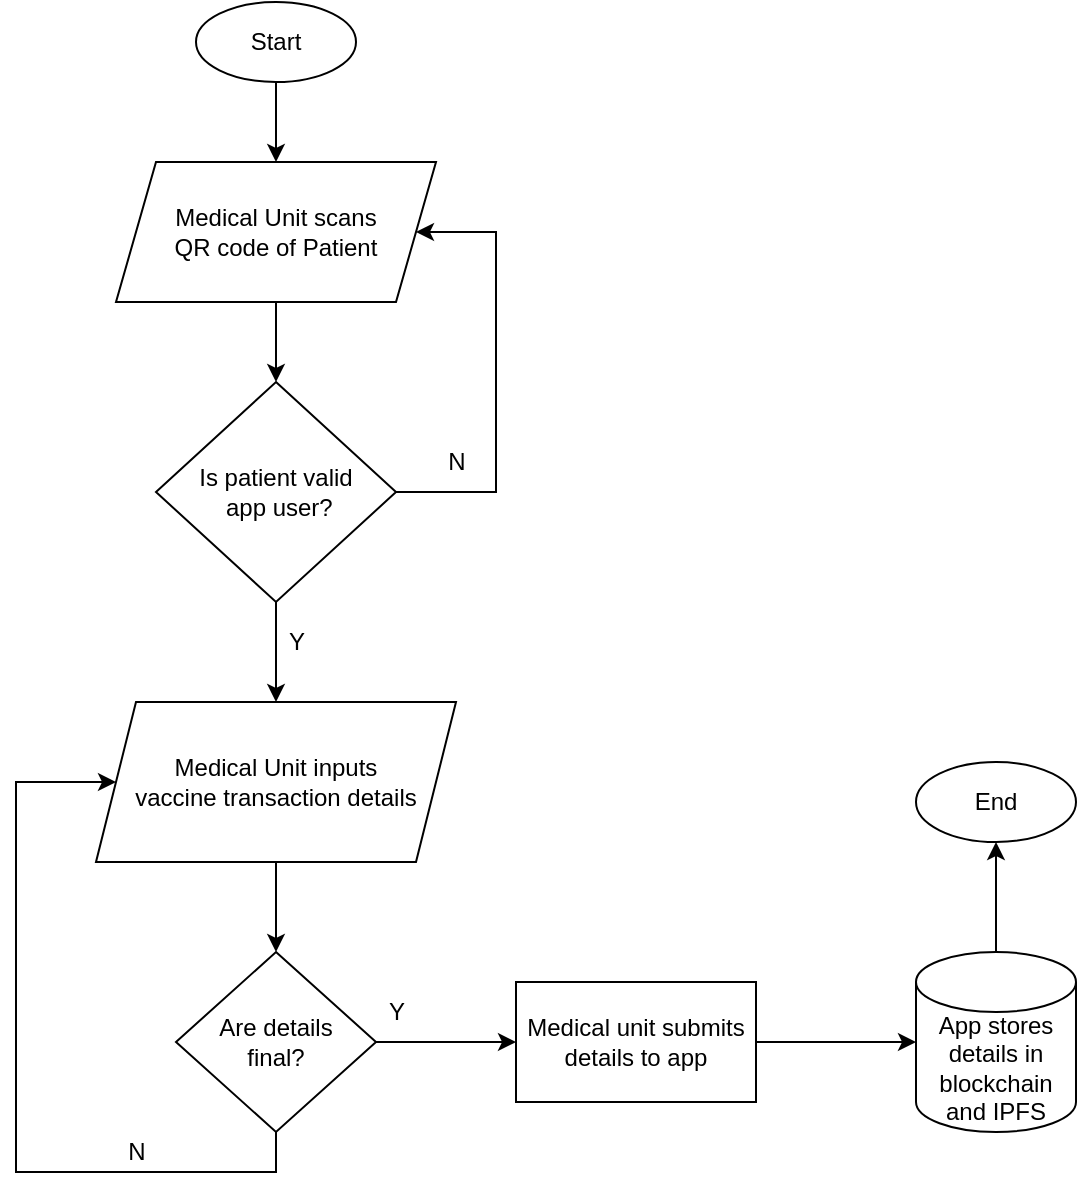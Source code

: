 <mxfile version="17.4.5" type="device"><diagram id="ltahiY0_cUecYW0kCTjt" name="Page-1"><mxGraphModel dx="960" dy="587" grid="0" gridSize="10" guides="1" tooltips="1" connect="1" arrows="1" fold="1" page="1" pageScale="1" pageWidth="827" pageHeight="1169" math="0" shadow="0"><root><mxCell id="0"/><mxCell id="1" parent="0"/><mxCell id="qHxSlZvhzutaAyVDo7rW-11" value="" style="edgeStyle=orthogonalEdgeStyle;rounded=0;orthogonalLoop=1;jettySize=auto;html=1;" parent="1" source="qHxSlZvhzutaAyVDo7rW-1" target="qHxSlZvhzutaAyVDo7rW-2" edge="1"><mxGeometry relative="1" as="geometry"/></mxCell><mxCell id="qHxSlZvhzutaAyVDo7rW-1" value="Start" style="ellipse;whiteSpace=wrap;html=1;" parent="1" vertex="1"><mxGeometry x="250" y="80" width="80" height="40" as="geometry"/></mxCell><mxCell id="qHxSlZvhzutaAyVDo7rW-12" value="" style="edgeStyle=orthogonalEdgeStyle;rounded=0;orthogonalLoop=1;jettySize=auto;html=1;" parent="1" source="qHxSlZvhzutaAyVDo7rW-2" target="qHxSlZvhzutaAyVDo7rW-3" edge="1"><mxGeometry relative="1" as="geometry"/></mxCell><mxCell id="qHxSlZvhzutaAyVDo7rW-2" value="Medical Unit scans &lt;br&gt;QR code of Patient" style="shape=parallelogram;perimeter=parallelogramPerimeter;whiteSpace=wrap;html=1;fixedSize=1;" parent="1" vertex="1"><mxGeometry x="210" y="160" width="160" height="70" as="geometry"/></mxCell><mxCell id="qHxSlZvhzutaAyVDo7rW-13" value="" style="edgeStyle=orthogonalEdgeStyle;rounded=0;orthogonalLoop=1;jettySize=auto;html=1;" parent="1" source="qHxSlZvhzutaAyVDo7rW-3" target="qHxSlZvhzutaAyVDo7rW-4" edge="1"><mxGeometry relative="1" as="geometry"/></mxCell><mxCell id="qHxSlZvhzutaAyVDo7rW-18" style="edgeStyle=orthogonalEdgeStyle;rounded=0;orthogonalLoop=1;jettySize=auto;html=1;entryX=1;entryY=0.5;entryDx=0;entryDy=0;exitX=1;exitY=0.5;exitDx=0;exitDy=0;" parent="1" source="qHxSlZvhzutaAyVDo7rW-3" target="qHxSlZvhzutaAyVDo7rW-2" edge="1"><mxGeometry relative="1" as="geometry"><Array as="points"><mxPoint x="400" y="325"/><mxPoint x="400" y="195"/></Array></mxGeometry></mxCell><mxCell id="qHxSlZvhzutaAyVDo7rW-3" value="Is patient valid&lt;br&gt;&amp;nbsp;app user?" style="rhombus;whiteSpace=wrap;html=1;" parent="1" vertex="1"><mxGeometry x="230" y="270" width="120" height="110" as="geometry"/></mxCell><mxCell id="qHxSlZvhzutaAyVDo7rW-14" value="" style="edgeStyle=orthogonalEdgeStyle;rounded=0;orthogonalLoop=1;jettySize=auto;html=1;" parent="1" source="qHxSlZvhzutaAyVDo7rW-4" target="qHxSlZvhzutaAyVDo7rW-5" edge="1"><mxGeometry relative="1" as="geometry"/></mxCell><mxCell id="qHxSlZvhzutaAyVDo7rW-4" value="Medical Unit inputs&lt;br&gt;vaccine transaction details" style="shape=parallelogram;perimeter=parallelogramPerimeter;whiteSpace=wrap;html=1;fixedSize=1;" parent="1" vertex="1"><mxGeometry x="200" y="430" width="180" height="80" as="geometry"/></mxCell><mxCell id="qHxSlZvhzutaAyVDo7rW-15" value="" style="edgeStyle=orthogonalEdgeStyle;rounded=0;orthogonalLoop=1;jettySize=auto;html=1;" parent="1" source="qHxSlZvhzutaAyVDo7rW-5" target="qHxSlZvhzutaAyVDo7rW-8" edge="1"><mxGeometry relative="1" as="geometry"/></mxCell><mxCell id="qHxSlZvhzutaAyVDo7rW-19" style="edgeStyle=orthogonalEdgeStyle;rounded=0;orthogonalLoop=1;jettySize=auto;html=1;entryX=0;entryY=0.5;entryDx=0;entryDy=0;exitX=0.5;exitY=1;exitDx=0;exitDy=0;" parent="1" source="qHxSlZvhzutaAyVDo7rW-5" target="qHxSlZvhzutaAyVDo7rW-4" edge="1"><mxGeometry relative="1" as="geometry"><Array as="points"><mxPoint x="290" y="665"/><mxPoint x="160" y="665"/><mxPoint x="160" y="470"/></Array></mxGeometry></mxCell><mxCell id="qHxSlZvhzutaAyVDo7rW-5" value="Are details&lt;br&gt;final?" style="rhombus;whiteSpace=wrap;html=1;" parent="1" vertex="1"><mxGeometry x="240" y="555" width="100" height="90" as="geometry"/></mxCell><mxCell id="qHxSlZvhzutaAyVDo7rW-16" value="" style="edgeStyle=orthogonalEdgeStyle;rounded=0;orthogonalLoop=1;jettySize=auto;html=1;" parent="1" source="qHxSlZvhzutaAyVDo7rW-8" target="qHxSlZvhzutaAyVDo7rW-9" edge="1"><mxGeometry relative="1" as="geometry"/></mxCell><mxCell id="qHxSlZvhzutaAyVDo7rW-8" value="Medical unit submits&lt;br&gt;details to app" style="rounded=0;whiteSpace=wrap;html=1;" parent="1" vertex="1"><mxGeometry x="410" y="570" width="120" height="60" as="geometry"/></mxCell><mxCell id="qHxSlZvhzutaAyVDo7rW-17" value="" style="edgeStyle=orthogonalEdgeStyle;rounded=0;orthogonalLoop=1;jettySize=auto;html=1;" parent="1" source="qHxSlZvhzutaAyVDo7rW-9" target="qHxSlZvhzutaAyVDo7rW-10" edge="1"><mxGeometry relative="1" as="geometry"/></mxCell><mxCell id="qHxSlZvhzutaAyVDo7rW-9" value="App stores details in&lt;br&gt;blockchain and IPFS" style="shape=cylinder3;whiteSpace=wrap;html=1;boundedLbl=1;backgroundOutline=1;size=15;" parent="1" vertex="1"><mxGeometry x="610" y="555" width="80" height="90" as="geometry"/></mxCell><mxCell id="qHxSlZvhzutaAyVDo7rW-10" value="End" style="ellipse;whiteSpace=wrap;html=1;" parent="1" vertex="1"><mxGeometry x="610" y="460" width="80" height="40" as="geometry"/></mxCell><mxCell id="qHxSlZvhzutaAyVDo7rW-20" value="Y" style="text;html=1;align=center;verticalAlign=middle;resizable=0;points=[];autosize=1;strokeColor=none;fillColor=none;" parent="1" vertex="1"><mxGeometry x="340" y="575" width="20" height="20" as="geometry"/></mxCell><mxCell id="qHxSlZvhzutaAyVDo7rW-21" value="N" style="text;html=1;align=center;verticalAlign=middle;resizable=0;points=[];autosize=1;strokeColor=none;fillColor=none;" parent="1" vertex="1"><mxGeometry x="210" y="645" width="20" height="20" as="geometry"/></mxCell><mxCell id="qHxSlZvhzutaAyVDo7rW-22" value="Y" style="text;html=1;align=center;verticalAlign=middle;resizable=0;points=[];autosize=1;strokeColor=none;fillColor=none;" parent="1" vertex="1"><mxGeometry x="290" y="390" width="20" height="20" as="geometry"/></mxCell><mxCell id="qHxSlZvhzutaAyVDo7rW-23" value="N" style="text;html=1;align=center;verticalAlign=middle;resizable=0;points=[];autosize=1;strokeColor=none;fillColor=none;" parent="1" vertex="1"><mxGeometry x="370" y="300" width="20" height="20" as="geometry"/></mxCell></root></mxGraphModel></diagram></mxfile>